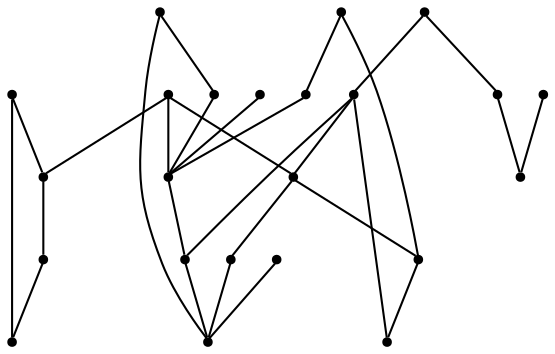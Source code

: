 graph {
  node [shape=point,comment="{\"directed\":false,\"doi\":\"10.1007/3-540-45848-4_5\",\"figure\":\"11\"}"]

  v0 [pos="1784.6478780110679,1211.2731823022823"]
  v1 [pos="1784.6478780110679,1434.569029877152"]
  v2 [pos="1720.8479563395185,924.1770315861363"]
  v3 [pos="1657.0479075113935,828.477466970251"]
  v4 [pos="1625.147883097331,1275.0732311304073"]
  v5 [pos="1625.147883097331,1019.8773591414749"]
  v6 [pos="1593.2477315266929,1179.3731578882198"]
  v7 [pos="1465.652084350586,1179.3731578882198"]
  v8 [pos="1593.2477315266929,1338.8689566349644"]
  v9 [pos="1593.2477315266929,1434.569029877152"]
  v10 [pos="1529.452133178711,828.477466970251"]
  v11 [pos="1401.8521626790366,828.477466970251"]
  v12 [pos="1465.652084350586,1051.7773835555374"]
  v13 [pos="1401.8521626790366,892.2772614852249"]
  v14 [pos="1369.952138264974,1179.3731578882198"]
  v15 [pos="1306.152089436849,987.9773347274124"]
  v16 [pos="1306.152089436849,1147.4728791610062"]
  v17 [pos="1210.4562123616538,1147.4728791610062"]
  v18 [pos="1114.7562662760417,1147.4728791610062"]
  v19 [pos="1146.6562906901042,1243.1732067163448"]
  v20 [pos="1114.7562662760417,1019.8773591414749"]
  v21 [pos="1114.7562662760417,1083.6733389591832"]
  v22 [pos="1019.056224822998,987.9773347274124"]

  v22 -- v2 [id="-2",pos="1019.056224822998,987.9773347274124 987.1583302815756,987.975045909053 987.1583302815756,987.975045909053 987.1583302815756,987.975045909053 987.1583302815756,764.6791983341832 987.1583302815756,764.6791983341832 987.1583302815756,764.6791983341832 1720.8499908447268,764.6791983341832 1720.8499908447268,764.6791983341832 1720.8499908447268,764.6791983341832 1720.8479563395185,924.1770315861363 1720.8479563395185,924.1770315861363 1720.8479563395185,924.1770315861363"]
  v22 -- v4 [id="-6",pos="1019.056224822998,987.9773347274124 1019.0582911173503,1243.1709178979854 1019.0582911173503,1243.1709178979854 1019.0582911173503,1243.1709178979854 1114.7541046142578,1243.1709178979854 1114.7541046142578,1243.1709178979854 1114.7541046142578,1243.1709178979854 1118.7416076660156,1251.145924001501 1118.7416076660156,1251.145924001501 1118.7416076660156,1251.145924001501 1118.7416076660156,1306.9709031478226 1118.7416076660156,1306.9709031478226 1118.7416076660156,1306.9709031478226 1625.1499176025393,1306.9709031478226 1625.1499176025393,1306.9709031478226 1625.1499176025393,1306.9709031478226 1625.147883097331,1275.0732311304073 1625.147883097331,1275.0732311304073 1625.147883097331,1275.0732311304073"]
  v22 -- v15 [id="-7",pos="1019.056224822998,987.9773347274124 1306.152089436849,987.9773347274124 1306.152089436849,987.9773347274124 1306.152089436849,987.9773347274124"]
  v0 -- v1 [id="-9",pos="1784.6478780110679,1211.2731823022823 1784.6478780110679,1434.569029877152 1784.6478780110679,1434.569029877152 1784.6478780110679,1434.569029877152"]
  v0 -- v2 [id="-10",pos="1784.6478780110679,1211.2731823022823 1784.6458435058596,924.174997080928 1784.6458435058596,924.174997080928 1784.6458435058596,924.174997080928 1752.7500152587893,924.174997080928 1752.7500152587893,924.174997080928 1752.7500152587893,924.174997080928 1720.8479563395185,924.1770315861363 1720.8479563395185,924.1770315861363 1720.8479563395185,924.1770315861363"]
  v19 -- v8 [id="-13",pos="1146.6562906901042,1243.1732067163448 1114.7541046142578,1243.1709178979854 1114.7541046142578,1243.1709178979854 1114.7541046142578,1243.1709178979854 1114.7541046142578,1402.6709128117222 1114.7541046142578,1402.6709128117222 1114.7541046142578,1402.6709128117222 1529.4499715169272,1402.6709128117222 1529.4499715169272,1402.6709128117222 1529.4499715169272,1402.6709128117222 1561.3499959309897,1402.6707856551468 1561.3499959309897,1402.6707856551468 1561.3499959309897,1402.6707856551468 1593.2500203450522,1402.6708492334346 1593.2500203450522,1402.6708492334346 1593.2500203450522,1402.6708492334346 1593.2477315266929,1338.8689566349644 1593.2477315266929,1338.8689566349644 1593.2477315266929,1338.8689566349644"]
  v20 -- v21 [id="-15",pos="1114.7562662760417,1019.8773591414749 1114.7562662760417,1083.6733389591832 1114.7562662760417,1083.6733389591832 1114.7562662760417,1083.6733389591832"]
  v2 -- v9 [id="-23",pos="1720.8479563395185,924.1770315861363 1720.8499908447268,1402.6707856551468 1720.8499908447268,1402.6707856551468 1720.8499908447268,1402.6707856551468 1593.2500203450522,1402.6707856551468 1593.2500203450522,1402.6707856551468 1593.2500203450522,1402.6707856551468 1593.2477315266929,1434.569029877152 1593.2477315266929,1434.569029877152 1593.2477315266929,1434.569029877152"]
  v17 -- v16 [id="-26",pos="1210.4562123616538,1147.4728791610062 1306.152089436849,1147.4728791610062 1306.152089436849,1147.4728791610062 1306.152089436849,1147.4728791610062"]
  v17 -- v18 [id="-27",pos="1210.4562123616538,1147.4728791610062 1114.7562662760417,1147.4728791610062 1114.7562662760417,1147.4728791610062 1114.7562662760417,1147.4728791610062"]
  v16 -- v13 [id="-33",pos="1306.152089436849,1147.4728791610062 1369.9541727701824,1147.4751679793656 1369.9541727701824,1147.4751679793656 1369.9541727701824,1147.4751679793656 1401.8541971842449,1147.4751044010777 1401.8541971842449,1147.4751044010777 1401.8541971842449,1147.4751044010777 1401.8541971842449,924.174997080928 1401.8541971842449,924.174997080928 1401.8541971842449,924.174997080928 1401.8521626790366,892.2772614852249 1401.8521626790366,892.2772614852249 1401.8521626790366,892.2772614852249"]
  v16 -- v15 [id="-35",pos="1306.152089436849,1147.4728791610062 1306.152089436849,987.9773347274124 1306.152089436849,987.9773347274124 1306.152089436849,987.9773347274124"]
  v15 -- v11 [id="-41",pos="1306.152089436849,987.9773347274124 1306.1542510986328,828.4792471623082 1306.1542510986328,828.4792471623082 1306.1542510986328,828.4792471623082 1401.8521626790366,828.477466970251 1401.8521626790366,828.477466970251 1401.8521626790366,828.477466970251"]
  v15 -- v14 [id="-42",pos="1306.152089436849,987.9773347274124 1338.0542755126953,987.975045909053 1338.0542755126953,987.975045909053 1338.0542755126953,987.975045909053 1338.0542755126953,924.174997080928 1338.0542755126953,924.174997080928 1338.0542755126953,924.174997080928 1369.9542999267578,924.174997080928 1369.9542999267578,924.174997080928 1369.9542999267578,924.174997080928 1369.9541727701824,1147.4751044010777 1369.9541727701824,1147.4751044010777 1369.9541727701824,1147.4751044010777 1369.952138264974,1179.3731578882198 1369.952138264974,1179.3731578882198 1369.952138264974,1179.3731578882198"]
  v19 -- v7 [id="-44",pos="1146.6562906901042,1243.1732067163448 1465.6500498453777,1243.1709178979854 1465.6500498453777,1243.1709178979854 1465.6500498453777,1243.1709178979854 1465.652084350586,1179.3731578882198 1465.652084350586,1179.3731578882198 1465.652084350586,1179.3731578882198"]
  v3 -- v4 [id="-48",pos="1657.0479075113935,828.477466970251 1657.0499420166018,1275.0708151554722 1657.0499420166018,1275.0708151554722 1657.0499420166018,1275.0708151554722 1625.147883097331,1275.0732311304073 1625.147883097331,1275.0732311304073 1625.147883097331,1275.0732311304073"]
  v5 -- v4 [id="-50",pos="1625.147883097331,1019.8773591414749 1625.147883097331,1275.0732311304073 1625.147883097331,1275.0732311304073 1625.147883097331,1275.0732311304073"]
  v14 -- v7 [id="-51",pos="1369.952138264974,1179.3731578882198 1465.652084350586,1179.3731578882198 1465.652084350586,1179.3731578882198 1465.652084350586,1179.3731578882198"]
  v16 -- v6 [id="-56",pos="1306.152089436849,1147.4728791610062 1306.1542510986328,1275.07087873376 1306.1542510986328,1275.07087873376 1306.1542510986328,1275.07087873376 1593.2500203450522,1275.07087873376 1593.2500203450522,1275.07087873376 1593.2500203450522,1275.07087873376 1593.2477315266929,1179.3731578882198 1593.2477315266929,1179.3731578882198 1593.2477315266929,1179.3731578882198"]
  v11 -- v13 [id="-65",pos="1401.8521626790366,828.477466970251 1401.8521626790366,892.2772614852249 1401.8521626790366,892.2772614852249 1401.8521626790366,892.2772614852249"]
  v4 -- v6 [id="-69",pos="1625.147883097331,1275.0732311304073 1621.162541707357,1051.775094737178 1621.162541707357,1051.775094737178 1621.162541707357,1051.775094737178 1497.5500742594402,1051.775094737178 1497.5500742594402,1051.775094737178 1497.5500742594402,1051.775094737178 1501.537577311198,1059.7501008406937 1501.537577311198,1059.7501008406937 1501.537577311198,1059.7501008406937 1501.537577311198,1083.6751191512406 1501.537577311198,1083.6751191512406 1501.537577311198,1083.6751191512406 1593.2500203450522,1083.6751191512406 1593.2500203450522,1083.6751191512406 1593.2500203450522,1083.6751191512406 1593.2477315266929,1179.3731578882198 1593.2477315266929,1179.3731578882198 1593.2477315266929,1179.3731578882198"]
  v12 -- v7 [id="-73",pos="1465.652084350586,1051.7773835555374 1465.652084350586,1179.3731578882198 1465.652084350586,1179.3731578882198 1465.652084350586,1179.3731578882198"]
  v6 -- v7 [id="-77",pos="1593.2477315266929,1179.3731578882198 1465.652084350586,1179.3731578882198 1465.652084350586,1179.3731578882198 1465.652084350586,1179.3731578882198"]
  v8 -- v4 [id="-82",pos="1593.2477315266929,1338.8689566349644 1593.2500203450522,1275.0708151554722 1593.2500203450522,1275.0708151554722 1593.2500203450522,1275.0708151554722 1625.147883097331,1275.0732311304073 1625.147883097331,1275.0732311304073 1625.147883097331,1275.0732311304073"]
  v18 -- v21 [id="-89",pos="1114.7562662760417,1147.4728791610062 1114.7562662760417,1083.6733389591832 1114.7562662760417,1083.6733389591832 1114.7562662760417,1083.6733389591832"]
  v10 -- v3 [id="-92",pos="1529.452133178711,828.477466970251 1657.0479075113935,828.477466970251 1657.0479075113935,828.477466970251 1657.0479075113935,828.477466970251"]
  v10 -- v11 [id="-93",pos="1529.452133178711,828.477466970251 1401.8521626790366,828.477466970251 1401.8521626790366,828.477466970251 1401.8521626790366,828.477466970251"]
  v9 -- v1 [id="-96",pos="1593.2477315266929,1434.569029877152 1784.6478780110679,1434.569029877152 1784.6478780110679,1434.569029877152 1784.6478780110679,1434.569029877152"]
}